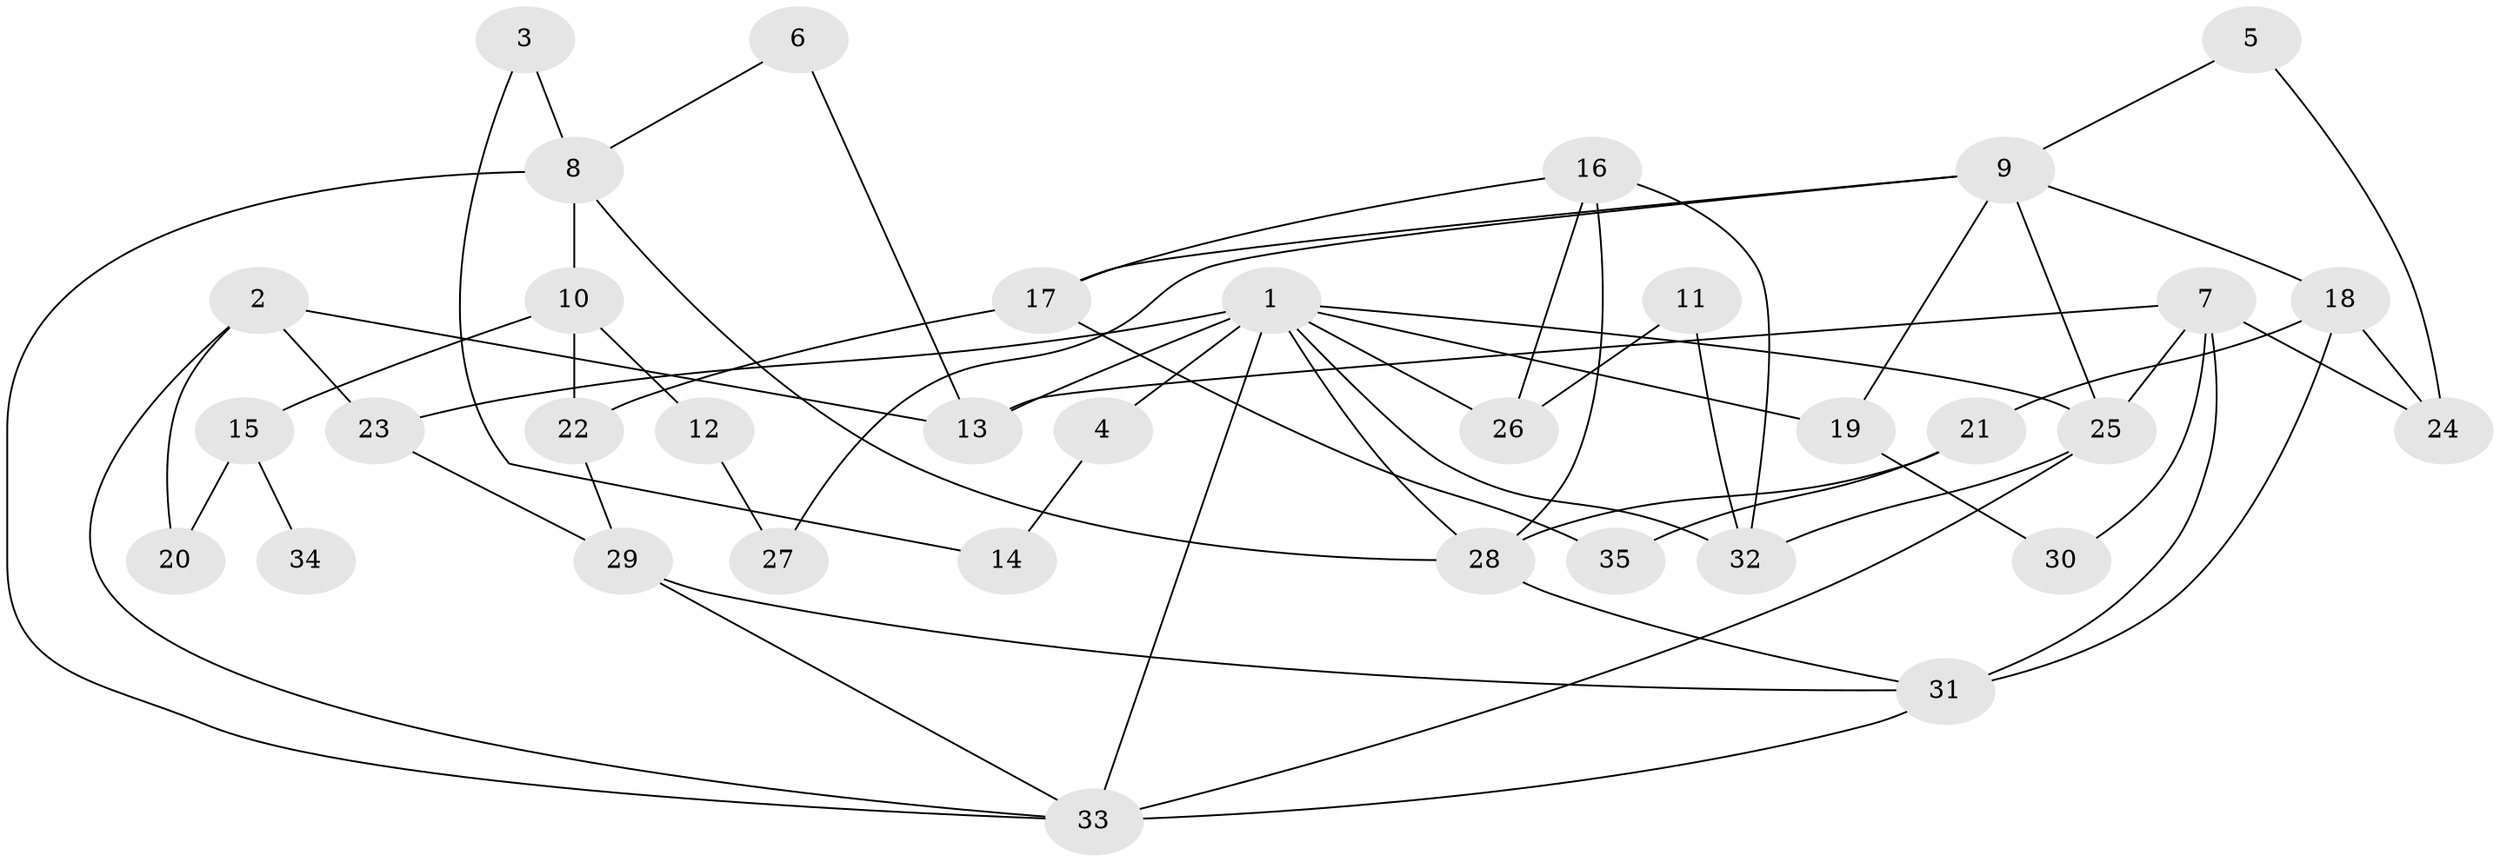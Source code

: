 // original degree distribution, {6: 0.02857142857142857, 3: 0.22857142857142856, 5: 0.08571428571428572, 7: 0.02857142857142857, 4: 0.1, 2: 0.35714285714285715, 1: 0.17142857142857143}
// Generated by graph-tools (version 1.1) at 2025/01/03/09/25 03:01:11]
// undirected, 35 vertices, 61 edges
graph export_dot {
graph [start="1"]
  node [color=gray90,style=filled];
  1;
  2;
  3;
  4;
  5;
  6;
  7;
  8;
  9;
  10;
  11;
  12;
  13;
  14;
  15;
  16;
  17;
  18;
  19;
  20;
  21;
  22;
  23;
  24;
  25;
  26;
  27;
  28;
  29;
  30;
  31;
  32;
  33;
  34;
  35;
  1 -- 4 [weight=1.0];
  1 -- 13 [weight=1.0];
  1 -- 19 [weight=1.0];
  1 -- 23 [weight=1.0];
  1 -- 25 [weight=1.0];
  1 -- 26 [weight=1.0];
  1 -- 28 [weight=1.0];
  1 -- 32 [weight=1.0];
  1 -- 33 [weight=1.0];
  2 -- 13 [weight=1.0];
  2 -- 20 [weight=1.0];
  2 -- 23 [weight=1.0];
  2 -- 33 [weight=1.0];
  3 -- 8 [weight=1.0];
  3 -- 14 [weight=1.0];
  4 -- 14 [weight=1.0];
  5 -- 9 [weight=1.0];
  5 -- 24 [weight=1.0];
  6 -- 8 [weight=1.0];
  6 -- 13 [weight=1.0];
  7 -- 13 [weight=1.0];
  7 -- 24 [weight=1.0];
  7 -- 25 [weight=1.0];
  7 -- 30 [weight=1.0];
  7 -- 31 [weight=1.0];
  8 -- 10 [weight=1.0];
  8 -- 28 [weight=1.0];
  8 -- 33 [weight=1.0];
  9 -- 17 [weight=1.0];
  9 -- 18 [weight=1.0];
  9 -- 19 [weight=1.0];
  9 -- 25 [weight=1.0];
  9 -- 27 [weight=1.0];
  10 -- 12 [weight=1.0];
  10 -- 15 [weight=1.0];
  10 -- 22 [weight=1.0];
  11 -- 26 [weight=1.0];
  11 -- 32 [weight=1.0];
  12 -- 27 [weight=1.0];
  15 -- 20 [weight=1.0];
  15 -- 34 [weight=1.0];
  16 -- 17 [weight=1.0];
  16 -- 26 [weight=1.0];
  16 -- 28 [weight=2.0];
  16 -- 32 [weight=1.0];
  17 -- 22 [weight=1.0];
  17 -- 35 [weight=1.0];
  18 -- 21 [weight=1.0];
  18 -- 24 [weight=1.0];
  18 -- 31 [weight=1.0];
  19 -- 30 [weight=1.0];
  21 -- 28 [weight=1.0];
  21 -- 35 [weight=1.0];
  22 -- 29 [weight=1.0];
  23 -- 29 [weight=1.0];
  25 -- 32 [weight=1.0];
  25 -- 33 [weight=1.0];
  28 -- 31 [weight=1.0];
  29 -- 31 [weight=1.0];
  29 -- 33 [weight=1.0];
  31 -- 33 [weight=1.0];
}
